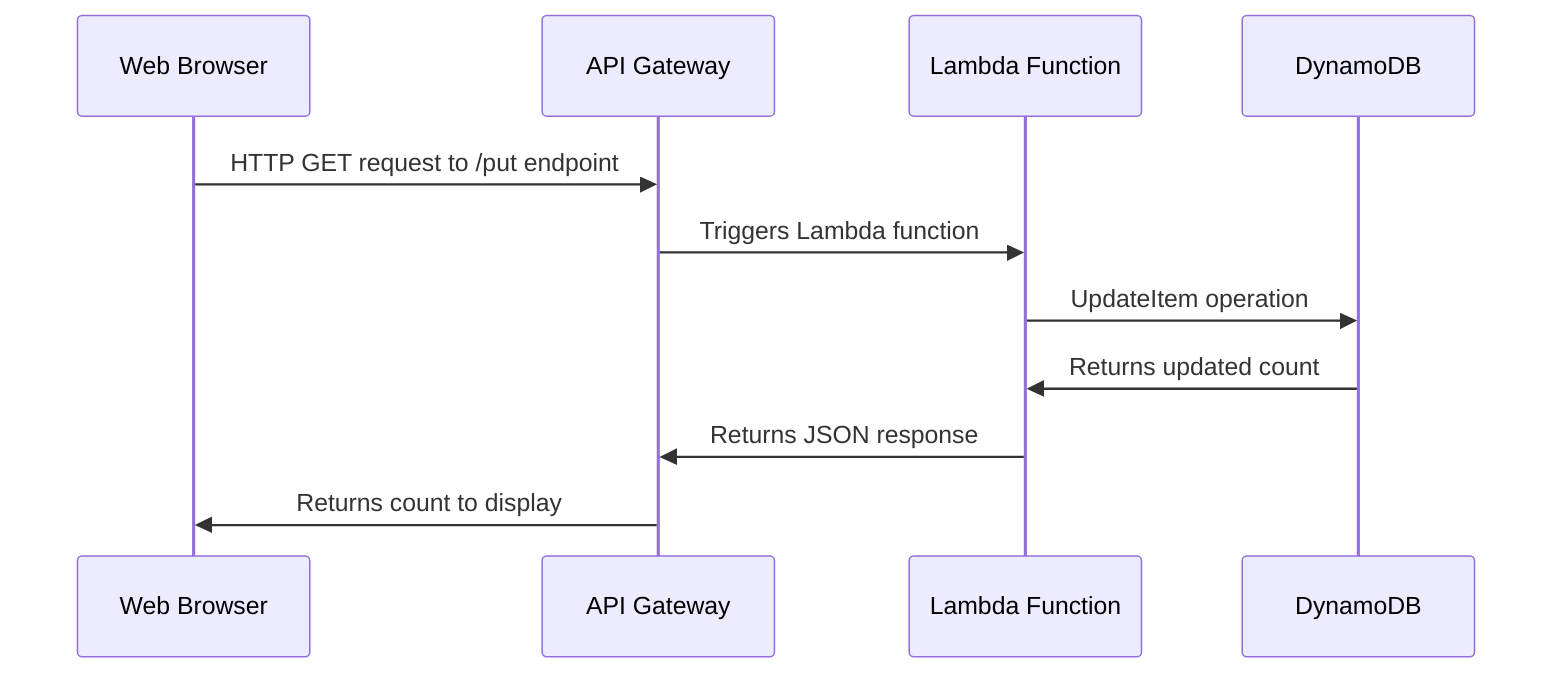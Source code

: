 sequenceDiagram
    participant Browser as Web Browser
    participant API as API Gateway
    participant Lambda as Lambda Function
    participant DB as DynamoDB

    Browser->>API: HTTP GET request to /put endpoint
    API->>Lambda: Triggers Lambda function
    Lambda->>DB: UpdateItem operation
    DB->>Lambda: Returns updated count
    Lambda->>API: Returns JSON response
    API->>Browser: Returns count to display